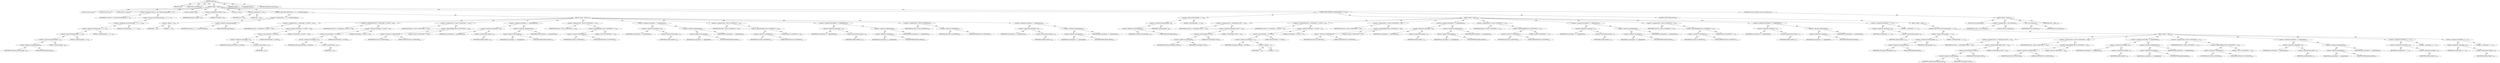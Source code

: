 digraph "encode" {  
"111669149705" [label = <(METHOD,encode)<SUB>383</SUB>> ]
"115964117009" [label = <(PARAM,this)<SUB>383</SUB>> ]
"115964117010" [label = <(PARAM,byte[] octetString)<SUB>383</SUB>> ]
"25769803827" [label = <(BLOCK,&lt;empty&gt;,&lt;empty&gt;)<SUB>383</SUB>> ]
"94489280538" [label = <(LOCAL,int bits24: int)<SUB>384</SUB>> ]
"94489280539" [label = <(LOCAL,int bits6: int)<SUB>385</SUB>> ]
"94489280540" [label = <(LOCAL,char[] out: char[])<SUB>387</SUB>> ]
"30064771292" [label = <(&lt;operator&gt;.assignment,char[] out = new char[((octetString.length - 1)...)<SUB>387</SUB>> ]
"68719476902" [label = <(IDENTIFIER,out,char[] out = new char[((octetString.length - 1)...)<SUB>387</SUB>> ]
"30064771293" [label = <(&lt;operator&gt;.alloc,new char[((octetString.length - 1) / 3 + 1) * 4])> ]
"30064771294" [label = <(&lt;operator&gt;.multiplication,((octetString.length - 1) / 3 + 1) * 4)<SUB>388</SUB>> ]
"30064771295" [label = <(&lt;operator&gt;.addition,(octetString.length - 1) / 3 + 1)<SUB>388</SUB>> ]
"30064771296" [label = <(&lt;operator&gt;.division,(octetString.length - 1) / 3)<SUB>388</SUB>> ]
"30064771297" [label = <(&lt;operator&gt;.subtraction,octetString.length - 1)<SUB>388</SUB>> ]
"30064771298" [label = <(&lt;operator&gt;.fieldAccess,octetString.length)<SUB>388</SUB>> ]
"68719476903" [label = <(IDENTIFIER,octetString,octetString.length - 1)<SUB>388</SUB>> ]
"55834574897" [label = <(FIELD_IDENTIFIER,length,length)<SUB>388</SUB>> ]
"90194313263" [label = <(LITERAL,1,octetString.length - 1)<SUB>388</SUB>> ]
"90194313264" [label = <(LITERAL,3,(octetString.length - 1) / 3)<SUB>388</SUB>> ]
"90194313265" [label = <(LITERAL,1,(octetString.length - 1) / 3 + 1)<SUB>388</SUB>> ]
"90194313266" [label = <(LITERAL,4,((octetString.length - 1) / 3 + 1) * 4)<SUB>388</SUB>> ]
"94489280541" [label = <(LOCAL,int outIndex: int)<SUB>390</SUB>> ]
"30064771299" [label = <(&lt;operator&gt;.assignment,int outIndex = 0)<SUB>390</SUB>> ]
"68719476904" [label = <(IDENTIFIER,outIndex,int outIndex = 0)<SUB>390</SUB>> ]
"90194313267" [label = <(LITERAL,0,int outIndex = 0)<SUB>390</SUB>> ]
"94489280542" [label = <(LOCAL,int i: int)<SUB>391</SUB>> ]
"30064771300" [label = <(&lt;operator&gt;.assignment,int i = 0)<SUB>391</SUB>> ]
"68719476905" [label = <(IDENTIFIER,i,int i = 0)<SUB>391</SUB>> ]
"90194313268" [label = <(LITERAL,0,int i = 0)<SUB>391</SUB>> ]
"47244640292" [label = <(CONTROL_STRUCTURE,WHILE,while ((i + 3) &lt;= octetString.length))<SUB>393</SUB>> ]
"30064771301" [label = <(&lt;operator&gt;.lessEqualsThan,(i + 3) &lt;= octetString.length)<SUB>393</SUB>> ]
"30064771302" [label = <(&lt;operator&gt;.addition,i + 3)<SUB>393</SUB>> ]
"68719476906" [label = <(IDENTIFIER,i,i + 3)<SUB>393</SUB>> ]
"90194313269" [label = <(LITERAL,3,i + 3)<SUB>393</SUB>> ]
"30064771303" [label = <(&lt;operator&gt;.fieldAccess,octetString.length)<SUB>393</SUB>> ]
"68719476907" [label = <(IDENTIFIER,octetString,(i + 3) &lt;= octetString.length)<SUB>393</SUB>> ]
"55834574898" [label = <(FIELD_IDENTIFIER,length,length)<SUB>393</SUB>> ]
"25769803828" [label = <(BLOCK,&lt;empty&gt;,&lt;empty&gt;)<SUB>393</SUB>> ]
"30064771304" [label = <(&lt;operator&gt;.assignment,bits24 = (octetString[i++] &amp; 0xFF) &lt;&lt; 16)<SUB>395</SUB>> ]
"68719476908" [label = <(IDENTIFIER,bits24,bits24 = (octetString[i++] &amp; 0xFF) &lt;&lt; 16)<SUB>395</SUB>> ]
"30064771305" [label = <(&lt;operator&gt;.shiftLeft,(octetString[i++] &amp; 0xFF) &lt;&lt; 16)<SUB>395</SUB>> ]
"30064771306" [label = <(&lt;operator&gt;.and,octetString[i++] &amp; 0xFF)<SUB>395</SUB>> ]
"30064771307" [label = <(&lt;operator&gt;.indexAccess,octetString[i++])<SUB>395</SUB>> ]
"68719476909" [label = <(IDENTIFIER,octetString,octetString[i++] &amp; 0xFF)<SUB>395</SUB>> ]
"30064771308" [label = <(&lt;operator&gt;.postIncrement,i++)<SUB>395</SUB>> ]
"68719476910" [label = <(IDENTIFIER,i,i++)<SUB>395</SUB>> ]
"90194313270" [label = <(LITERAL,0xFF,octetString[i++] &amp; 0xFF)<SUB>395</SUB>> ]
"90194313271" [label = <(LITERAL,16,(octetString[i++] &amp; 0xFF) &lt;&lt; 16)<SUB>395</SUB>> ]
"30064771309" [label = <(&lt;operators&gt;.assignmentOr,bits24 |= (octetString[i++] &amp; 0xFF) &lt;&lt; 8)<SUB>396</SUB>> ]
"68719476911" [label = <(IDENTIFIER,bits24,bits24 |= (octetString[i++] &amp; 0xFF) &lt;&lt; 8)<SUB>396</SUB>> ]
"30064771310" [label = <(&lt;operator&gt;.shiftLeft,(octetString[i++] &amp; 0xFF) &lt;&lt; 8)<SUB>396</SUB>> ]
"30064771311" [label = <(&lt;operator&gt;.and,octetString[i++] &amp; 0xFF)<SUB>396</SUB>> ]
"30064771312" [label = <(&lt;operator&gt;.indexAccess,octetString[i++])<SUB>396</SUB>> ]
"68719476912" [label = <(IDENTIFIER,octetString,octetString[i++] &amp; 0xFF)<SUB>396</SUB>> ]
"30064771313" [label = <(&lt;operator&gt;.postIncrement,i++)<SUB>396</SUB>> ]
"68719476913" [label = <(IDENTIFIER,i,i++)<SUB>396</SUB>> ]
"90194313272" [label = <(LITERAL,0xFF,octetString[i++] &amp; 0xFF)<SUB>396</SUB>> ]
"90194313273" [label = <(LITERAL,8,(octetString[i++] &amp; 0xFF) &lt;&lt; 8)<SUB>396</SUB>> ]
"30064771314" [label = <(&lt;operator&gt;.assignment,bits6 = (bits24 &amp; 0x00FC0000) &gt;&gt; 18)<SUB>398</SUB>> ]
"68719476914" [label = <(IDENTIFIER,bits6,bits6 = (bits24 &amp; 0x00FC0000) &gt;&gt; 18)<SUB>398</SUB>> ]
"30064771315" [label = <(&lt;operator&gt;.logicalShiftRight,(bits24 &amp; 0x00FC0000) &gt;&gt; 18)<SUB>398</SUB>> ]
"30064771316" [label = <(&lt;operator&gt;.and,bits24 &amp; 0x00FC0000)<SUB>398</SUB>> ]
"68719476915" [label = <(IDENTIFIER,bits24,bits24 &amp; 0x00FC0000)<SUB>398</SUB>> ]
"90194313274" [label = <(LITERAL,0x00FC0000,bits24 &amp; 0x00FC0000)<SUB>398</SUB>> ]
"90194313275" [label = <(LITERAL,18,(bits24 &amp; 0x00FC0000) &gt;&gt; 18)<SUB>398</SUB>> ]
"30064771317" [label = <(&lt;operator&gt;.assignment,out[outIndex++] = alphabet[bits6])<SUB>399</SUB>> ]
"30064771318" [label = <(&lt;operator&gt;.indexAccess,out[outIndex++])<SUB>399</SUB>> ]
"68719476916" [label = <(IDENTIFIER,out,out[outIndex++] = alphabet[bits6])<SUB>399</SUB>> ]
"30064771319" [label = <(&lt;operator&gt;.postIncrement,outIndex++)<SUB>399</SUB>> ]
"68719476917" [label = <(IDENTIFIER,outIndex,outIndex++)<SUB>399</SUB>> ]
"30064771320" [label = <(&lt;operator&gt;.indexAccess,alphabet[bits6])<SUB>399</SUB>> ]
"30064771321" [label = <(&lt;operator&gt;.fieldAccess,this.alphabet)<SUB>399</SUB>> ]
"68719476918" [label = <(IDENTIFIER,this,out[outIndex++] = alphabet[bits6])> ]
"55834574899" [label = <(FIELD_IDENTIFIER,alphabet,alphabet)<SUB>399</SUB>> ]
"68719476919" [label = <(IDENTIFIER,bits6,out[outIndex++] = alphabet[bits6])<SUB>399</SUB>> ]
"30064771322" [label = <(&lt;operator&gt;.assignment,bits6 = (bits24 &amp; 0x0003F000) &gt;&gt; 12)<SUB>400</SUB>> ]
"68719476920" [label = <(IDENTIFIER,bits6,bits6 = (bits24 &amp; 0x0003F000) &gt;&gt; 12)<SUB>400</SUB>> ]
"30064771323" [label = <(&lt;operator&gt;.logicalShiftRight,(bits24 &amp; 0x0003F000) &gt;&gt; 12)<SUB>400</SUB>> ]
"30064771324" [label = <(&lt;operator&gt;.and,bits24 &amp; 0x0003F000)<SUB>400</SUB>> ]
"68719476921" [label = <(IDENTIFIER,bits24,bits24 &amp; 0x0003F000)<SUB>400</SUB>> ]
"90194313276" [label = <(LITERAL,0x0003F000,bits24 &amp; 0x0003F000)<SUB>400</SUB>> ]
"90194313277" [label = <(LITERAL,12,(bits24 &amp; 0x0003F000) &gt;&gt; 12)<SUB>400</SUB>> ]
"30064771325" [label = <(&lt;operator&gt;.assignment,out[outIndex++] = alphabet[bits6])<SUB>401</SUB>> ]
"30064771326" [label = <(&lt;operator&gt;.indexAccess,out[outIndex++])<SUB>401</SUB>> ]
"68719476922" [label = <(IDENTIFIER,out,out[outIndex++] = alphabet[bits6])<SUB>401</SUB>> ]
"30064771327" [label = <(&lt;operator&gt;.postIncrement,outIndex++)<SUB>401</SUB>> ]
"68719476923" [label = <(IDENTIFIER,outIndex,outIndex++)<SUB>401</SUB>> ]
"30064771328" [label = <(&lt;operator&gt;.indexAccess,alphabet[bits6])<SUB>401</SUB>> ]
"30064771329" [label = <(&lt;operator&gt;.fieldAccess,this.alphabet)<SUB>401</SUB>> ]
"68719476924" [label = <(IDENTIFIER,this,out[outIndex++] = alphabet[bits6])> ]
"55834574900" [label = <(FIELD_IDENTIFIER,alphabet,alphabet)<SUB>401</SUB>> ]
"68719476925" [label = <(IDENTIFIER,bits6,out[outIndex++] = alphabet[bits6])<SUB>401</SUB>> ]
"30064771330" [label = <(&lt;operator&gt;.assignment,bits6 = (bits24 &amp; 0x00000FC0) &gt;&gt; 6)<SUB>402</SUB>> ]
"68719476926" [label = <(IDENTIFIER,bits6,bits6 = (bits24 &amp; 0x00000FC0) &gt;&gt; 6)<SUB>402</SUB>> ]
"30064771331" [label = <(&lt;operator&gt;.logicalShiftRight,(bits24 &amp; 0x00000FC0) &gt;&gt; 6)<SUB>402</SUB>> ]
"30064771332" [label = <(&lt;operator&gt;.and,bits24 &amp; 0x00000FC0)<SUB>402</SUB>> ]
"68719476927" [label = <(IDENTIFIER,bits24,bits24 &amp; 0x00000FC0)<SUB>402</SUB>> ]
"90194313278" [label = <(LITERAL,0x00000FC0,bits24 &amp; 0x00000FC0)<SUB>402</SUB>> ]
"90194313279" [label = <(LITERAL,6,(bits24 &amp; 0x00000FC0) &gt;&gt; 6)<SUB>402</SUB>> ]
"30064771333" [label = <(&lt;operator&gt;.assignment,out[outIndex++] = alphabet[bits6])<SUB>403</SUB>> ]
"30064771334" [label = <(&lt;operator&gt;.indexAccess,out[outIndex++])<SUB>403</SUB>> ]
"68719476928" [label = <(IDENTIFIER,out,out[outIndex++] = alphabet[bits6])<SUB>403</SUB>> ]
"30064771335" [label = <(&lt;operator&gt;.postIncrement,outIndex++)<SUB>403</SUB>> ]
"68719476929" [label = <(IDENTIFIER,outIndex,outIndex++)<SUB>403</SUB>> ]
"30064771336" [label = <(&lt;operator&gt;.indexAccess,alphabet[bits6])<SUB>403</SUB>> ]
"30064771337" [label = <(&lt;operator&gt;.fieldAccess,this.alphabet)<SUB>403</SUB>> ]
"68719476930" [label = <(IDENTIFIER,this,out[outIndex++] = alphabet[bits6])> ]
"55834574901" [label = <(FIELD_IDENTIFIER,alphabet,alphabet)<SUB>403</SUB>> ]
"68719476931" [label = <(IDENTIFIER,bits6,out[outIndex++] = alphabet[bits6])<SUB>403</SUB>> ]
"30064771338" [label = <(&lt;operator&gt;.assignment,bits6 = (bits24 &amp; 0x0000003F))<SUB>404</SUB>> ]
"68719476932" [label = <(IDENTIFIER,bits6,bits6 = (bits24 &amp; 0x0000003F))<SUB>404</SUB>> ]
"30064771339" [label = <(&lt;operator&gt;.and,bits24 &amp; 0x0000003F)<SUB>404</SUB>> ]
"68719476933" [label = <(IDENTIFIER,bits24,bits24 &amp; 0x0000003F)<SUB>404</SUB>> ]
"90194313280" [label = <(LITERAL,0x0000003F,bits24 &amp; 0x0000003F)<SUB>404</SUB>> ]
"30064771340" [label = <(&lt;operator&gt;.assignment,out[outIndex++] = alphabet[bits6])<SUB>405</SUB>> ]
"30064771341" [label = <(&lt;operator&gt;.indexAccess,out[outIndex++])<SUB>405</SUB>> ]
"68719476934" [label = <(IDENTIFIER,out,out[outIndex++] = alphabet[bits6])<SUB>405</SUB>> ]
"30064771342" [label = <(&lt;operator&gt;.postIncrement,outIndex++)<SUB>405</SUB>> ]
"68719476935" [label = <(IDENTIFIER,outIndex,outIndex++)<SUB>405</SUB>> ]
"30064771343" [label = <(&lt;operator&gt;.indexAccess,alphabet[bits6])<SUB>405</SUB>> ]
"30064771344" [label = <(&lt;operator&gt;.fieldAccess,this.alphabet)<SUB>405</SUB>> ]
"68719476936" [label = <(IDENTIFIER,this,out[outIndex++] = alphabet[bits6])> ]
"55834574902" [label = <(FIELD_IDENTIFIER,alphabet,alphabet)<SUB>405</SUB>> ]
"68719476937" [label = <(IDENTIFIER,bits6,out[outIndex++] = alphabet[bits6])<SUB>405</SUB>> ]
"47244640293" [label = <(CONTROL_STRUCTURE,IF,if (octetString.length - i == 2))<SUB>408</SUB>> ]
"30064771345" [label = <(&lt;operator&gt;.equals,octetString.length - i == 2)<SUB>408</SUB>> ]
"30064771346" [label = <(&lt;operator&gt;.subtraction,octetString.length - i)<SUB>408</SUB>> ]
"30064771347" [label = <(&lt;operator&gt;.fieldAccess,octetString.length)<SUB>408</SUB>> ]
"68719476938" [label = <(IDENTIFIER,octetString,octetString.length - i)<SUB>408</SUB>> ]
"55834574903" [label = <(FIELD_IDENTIFIER,length,length)<SUB>408</SUB>> ]
"68719476939" [label = <(IDENTIFIER,i,octetString.length - i)<SUB>408</SUB>> ]
"90194313281" [label = <(LITERAL,2,octetString.length - i == 2)<SUB>408</SUB>> ]
"25769803829" [label = <(BLOCK,&lt;empty&gt;,&lt;empty&gt;)<SUB>408</SUB>> ]
"30064771348" [label = <(&lt;operator&gt;.assignment,bits24 = (octetString[i] &amp; 0xFF) &lt;&lt; 16)<SUB>410</SUB>> ]
"68719476940" [label = <(IDENTIFIER,bits24,bits24 = (octetString[i] &amp; 0xFF) &lt;&lt; 16)<SUB>410</SUB>> ]
"30064771349" [label = <(&lt;operator&gt;.shiftLeft,(octetString[i] &amp; 0xFF) &lt;&lt; 16)<SUB>410</SUB>> ]
"30064771350" [label = <(&lt;operator&gt;.and,octetString[i] &amp; 0xFF)<SUB>410</SUB>> ]
"30064771351" [label = <(&lt;operator&gt;.indexAccess,octetString[i])<SUB>410</SUB>> ]
"68719476941" [label = <(IDENTIFIER,octetString,octetString[i] &amp; 0xFF)<SUB>410</SUB>> ]
"68719476942" [label = <(IDENTIFIER,i,octetString[i] &amp; 0xFF)<SUB>410</SUB>> ]
"90194313282" [label = <(LITERAL,0xFF,octetString[i] &amp; 0xFF)<SUB>410</SUB>> ]
"90194313283" [label = <(LITERAL,16,(octetString[i] &amp; 0xFF) &lt;&lt; 16)<SUB>410</SUB>> ]
"30064771352" [label = <(&lt;operators&gt;.assignmentOr,bits24 |= (octetString[i + 1] &amp; 0xFF) &lt;&lt; 8)<SUB>411</SUB>> ]
"68719476943" [label = <(IDENTIFIER,bits24,bits24 |= (octetString[i + 1] &amp; 0xFF) &lt;&lt; 8)<SUB>411</SUB>> ]
"30064771353" [label = <(&lt;operator&gt;.shiftLeft,(octetString[i + 1] &amp; 0xFF) &lt;&lt; 8)<SUB>411</SUB>> ]
"30064771354" [label = <(&lt;operator&gt;.and,octetString[i + 1] &amp; 0xFF)<SUB>411</SUB>> ]
"30064771355" [label = <(&lt;operator&gt;.indexAccess,octetString[i + 1])<SUB>411</SUB>> ]
"68719476944" [label = <(IDENTIFIER,octetString,octetString[i + 1] &amp; 0xFF)<SUB>411</SUB>> ]
"30064771356" [label = <(&lt;operator&gt;.addition,i + 1)<SUB>411</SUB>> ]
"68719476945" [label = <(IDENTIFIER,i,i + 1)<SUB>411</SUB>> ]
"90194313284" [label = <(LITERAL,1,i + 1)<SUB>411</SUB>> ]
"90194313285" [label = <(LITERAL,0xFF,octetString[i + 1] &amp; 0xFF)<SUB>411</SUB>> ]
"90194313286" [label = <(LITERAL,8,(octetString[i + 1] &amp; 0xFF) &lt;&lt; 8)<SUB>411</SUB>> ]
"30064771357" [label = <(&lt;operator&gt;.assignment,bits6 = (bits24 &amp; 0x00FC0000) &gt;&gt; 18)<SUB>412</SUB>> ]
"68719476946" [label = <(IDENTIFIER,bits6,bits6 = (bits24 &amp; 0x00FC0000) &gt;&gt; 18)<SUB>412</SUB>> ]
"30064771358" [label = <(&lt;operator&gt;.logicalShiftRight,(bits24 &amp; 0x00FC0000) &gt;&gt; 18)<SUB>412</SUB>> ]
"30064771359" [label = <(&lt;operator&gt;.and,bits24 &amp; 0x00FC0000)<SUB>412</SUB>> ]
"68719476947" [label = <(IDENTIFIER,bits24,bits24 &amp; 0x00FC0000)<SUB>412</SUB>> ]
"90194313287" [label = <(LITERAL,0x00FC0000,bits24 &amp; 0x00FC0000)<SUB>412</SUB>> ]
"90194313288" [label = <(LITERAL,18,(bits24 &amp; 0x00FC0000) &gt;&gt; 18)<SUB>412</SUB>> ]
"30064771360" [label = <(&lt;operator&gt;.assignment,out[outIndex++] = alphabet[bits6])<SUB>413</SUB>> ]
"30064771361" [label = <(&lt;operator&gt;.indexAccess,out[outIndex++])<SUB>413</SUB>> ]
"68719476948" [label = <(IDENTIFIER,out,out[outIndex++] = alphabet[bits6])<SUB>413</SUB>> ]
"30064771362" [label = <(&lt;operator&gt;.postIncrement,outIndex++)<SUB>413</SUB>> ]
"68719476949" [label = <(IDENTIFIER,outIndex,outIndex++)<SUB>413</SUB>> ]
"30064771363" [label = <(&lt;operator&gt;.indexAccess,alphabet[bits6])<SUB>413</SUB>> ]
"30064771364" [label = <(&lt;operator&gt;.fieldAccess,this.alphabet)<SUB>413</SUB>> ]
"68719476950" [label = <(IDENTIFIER,this,out[outIndex++] = alphabet[bits6])> ]
"55834574904" [label = <(FIELD_IDENTIFIER,alphabet,alphabet)<SUB>413</SUB>> ]
"68719476951" [label = <(IDENTIFIER,bits6,out[outIndex++] = alphabet[bits6])<SUB>413</SUB>> ]
"30064771365" [label = <(&lt;operator&gt;.assignment,bits6 = (bits24 &amp; 0x0003F000) &gt;&gt; 12)<SUB>414</SUB>> ]
"68719476952" [label = <(IDENTIFIER,bits6,bits6 = (bits24 &amp; 0x0003F000) &gt;&gt; 12)<SUB>414</SUB>> ]
"30064771366" [label = <(&lt;operator&gt;.logicalShiftRight,(bits24 &amp; 0x0003F000) &gt;&gt; 12)<SUB>414</SUB>> ]
"30064771367" [label = <(&lt;operator&gt;.and,bits24 &amp; 0x0003F000)<SUB>414</SUB>> ]
"68719476953" [label = <(IDENTIFIER,bits24,bits24 &amp; 0x0003F000)<SUB>414</SUB>> ]
"90194313289" [label = <(LITERAL,0x0003F000,bits24 &amp; 0x0003F000)<SUB>414</SUB>> ]
"90194313290" [label = <(LITERAL,12,(bits24 &amp; 0x0003F000) &gt;&gt; 12)<SUB>414</SUB>> ]
"30064771368" [label = <(&lt;operator&gt;.assignment,out[outIndex++] = alphabet[bits6])<SUB>415</SUB>> ]
"30064771369" [label = <(&lt;operator&gt;.indexAccess,out[outIndex++])<SUB>415</SUB>> ]
"68719476954" [label = <(IDENTIFIER,out,out[outIndex++] = alphabet[bits6])<SUB>415</SUB>> ]
"30064771370" [label = <(&lt;operator&gt;.postIncrement,outIndex++)<SUB>415</SUB>> ]
"68719476955" [label = <(IDENTIFIER,outIndex,outIndex++)<SUB>415</SUB>> ]
"30064771371" [label = <(&lt;operator&gt;.indexAccess,alphabet[bits6])<SUB>415</SUB>> ]
"30064771372" [label = <(&lt;operator&gt;.fieldAccess,this.alphabet)<SUB>415</SUB>> ]
"68719476956" [label = <(IDENTIFIER,this,out[outIndex++] = alphabet[bits6])> ]
"55834574905" [label = <(FIELD_IDENTIFIER,alphabet,alphabet)<SUB>415</SUB>> ]
"68719476957" [label = <(IDENTIFIER,bits6,out[outIndex++] = alphabet[bits6])<SUB>415</SUB>> ]
"30064771373" [label = <(&lt;operator&gt;.assignment,bits6 = (bits24 &amp; 0x00000FC0) &gt;&gt; 6)<SUB>416</SUB>> ]
"68719476958" [label = <(IDENTIFIER,bits6,bits6 = (bits24 &amp; 0x00000FC0) &gt;&gt; 6)<SUB>416</SUB>> ]
"30064771374" [label = <(&lt;operator&gt;.logicalShiftRight,(bits24 &amp; 0x00000FC0) &gt;&gt; 6)<SUB>416</SUB>> ]
"30064771375" [label = <(&lt;operator&gt;.and,bits24 &amp; 0x00000FC0)<SUB>416</SUB>> ]
"68719476959" [label = <(IDENTIFIER,bits24,bits24 &amp; 0x00000FC0)<SUB>416</SUB>> ]
"90194313291" [label = <(LITERAL,0x00000FC0,bits24 &amp; 0x00000FC0)<SUB>416</SUB>> ]
"90194313292" [label = <(LITERAL,6,(bits24 &amp; 0x00000FC0) &gt;&gt; 6)<SUB>416</SUB>> ]
"30064771376" [label = <(&lt;operator&gt;.assignment,out[outIndex++] = alphabet[bits6])<SUB>417</SUB>> ]
"30064771377" [label = <(&lt;operator&gt;.indexAccess,out[outIndex++])<SUB>417</SUB>> ]
"68719476960" [label = <(IDENTIFIER,out,out[outIndex++] = alphabet[bits6])<SUB>417</SUB>> ]
"30064771378" [label = <(&lt;operator&gt;.postIncrement,outIndex++)<SUB>417</SUB>> ]
"68719476961" [label = <(IDENTIFIER,outIndex,outIndex++)<SUB>417</SUB>> ]
"30064771379" [label = <(&lt;operator&gt;.indexAccess,alphabet[bits6])<SUB>417</SUB>> ]
"30064771380" [label = <(&lt;operator&gt;.fieldAccess,this.alphabet)<SUB>417</SUB>> ]
"68719476962" [label = <(IDENTIFIER,this,out[outIndex++] = alphabet[bits6])> ]
"55834574906" [label = <(FIELD_IDENTIFIER,alphabet,alphabet)<SUB>417</SUB>> ]
"68719476963" [label = <(IDENTIFIER,bits6,out[outIndex++] = alphabet[bits6])<SUB>417</SUB>> ]
"30064771381" [label = <(&lt;operator&gt;.assignment,out[outIndex++] = '=')<SUB>420</SUB>> ]
"30064771382" [label = <(&lt;operator&gt;.indexAccess,out[outIndex++])<SUB>420</SUB>> ]
"68719476964" [label = <(IDENTIFIER,out,out[outIndex++] = '=')<SUB>420</SUB>> ]
"30064771383" [label = <(&lt;operator&gt;.postIncrement,outIndex++)<SUB>420</SUB>> ]
"68719476965" [label = <(IDENTIFIER,outIndex,outIndex++)<SUB>420</SUB>> ]
"90194313293" [label = <(LITERAL,'=',out[outIndex++] = '=')<SUB>420</SUB>> ]
"47244640294" [label = <(CONTROL_STRUCTURE,ELSE,else)<SUB>421</SUB>> ]
"25769803830" [label = <(BLOCK,&lt;empty&gt;,&lt;empty&gt;)<SUB>421</SUB>> ]
"47244640295" [label = <(CONTROL_STRUCTURE,IF,if (octetString.length - i == 1))<SUB>421</SUB>> ]
"30064771384" [label = <(&lt;operator&gt;.equals,octetString.length - i == 1)<SUB>421</SUB>> ]
"30064771385" [label = <(&lt;operator&gt;.subtraction,octetString.length - i)<SUB>421</SUB>> ]
"30064771386" [label = <(&lt;operator&gt;.fieldAccess,octetString.length)<SUB>421</SUB>> ]
"68719476966" [label = <(IDENTIFIER,octetString,octetString.length - i)<SUB>421</SUB>> ]
"55834574907" [label = <(FIELD_IDENTIFIER,length,length)<SUB>421</SUB>> ]
"68719476967" [label = <(IDENTIFIER,i,octetString.length - i)<SUB>421</SUB>> ]
"90194313294" [label = <(LITERAL,1,octetString.length - i == 1)<SUB>421</SUB>> ]
"25769803831" [label = <(BLOCK,&lt;empty&gt;,&lt;empty&gt;)<SUB>421</SUB>> ]
"30064771387" [label = <(&lt;operator&gt;.assignment,bits24 = (octetString[i] &amp; 0xFF) &lt;&lt; 16)<SUB>423</SUB>> ]
"68719476968" [label = <(IDENTIFIER,bits24,bits24 = (octetString[i] &amp; 0xFF) &lt;&lt; 16)<SUB>423</SUB>> ]
"30064771388" [label = <(&lt;operator&gt;.shiftLeft,(octetString[i] &amp; 0xFF) &lt;&lt; 16)<SUB>423</SUB>> ]
"30064771389" [label = <(&lt;operator&gt;.and,octetString[i] &amp; 0xFF)<SUB>423</SUB>> ]
"30064771390" [label = <(&lt;operator&gt;.indexAccess,octetString[i])<SUB>423</SUB>> ]
"68719476969" [label = <(IDENTIFIER,octetString,octetString[i] &amp; 0xFF)<SUB>423</SUB>> ]
"68719476970" [label = <(IDENTIFIER,i,octetString[i] &amp; 0xFF)<SUB>423</SUB>> ]
"90194313295" [label = <(LITERAL,0xFF,octetString[i] &amp; 0xFF)<SUB>423</SUB>> ]
"90194313296" [label = <(LITERAL,16,(octetString[i] &amp; 0xFF) &lt;&lt; 16)<SUB>423</SUB>> ]
"30064771391" [label = <(&lt;operator&gt;.assignment,bits6 = (bits24 &amp; 0x00FC0000) &gt;&gt; 18)<SUB>424</SUB>> ]
"68719476971" [label = <(IDENTIFIER,bits6,bits6 = (bits24 &amp; 0x00FC0000) &gt;&gt; 18)<SUB>424</SUB>> ]
"30064771392" [label = <(&lt;operator&gt;.logicalShiftRight,(bits24 &amp; 0x00FC0000) &gt;&gt; 18)<SUB>424</SUB>> ]
"30064771393" [label = <(&lt;operator&gt;.and,bits24 &amp; 0x00FC0000)<SUB>424</SUB>> ]
"68719476972" [label = <(IDENTIFIER,bits24,bits24 &amp; 0x00FC0000)<SUB>424</SUB>> ]
"90194313297" [label = <(LITERAL,0x00FC0000,bits24 &amp; 0x00FC0000)<SUB>424</SUB>> ]
"90194313298" [label = <(LITERAL,18,(bits24 &amp; 0x00FC0000) &gt;&gt; 18)<SUB>424</SUB>> ]
"30064771394" [label = <(&lt;operator&gt;.assignment,out[outIndex++] = alphabet[bits6])<SUB>425</SUB>> ]
"30064771395" [label = <(&lt;operator&gt;.indexAccess,out[outIndex++])<SUB>425</SUB>> ]
"68719476973" [label = <(IDENTIFIER,out,out[outIndex++] = alphabet[bits6])<SUB>425</SUB>> ]
"30064771396" [label = <(&lt;operator&gt;.postIncrement,outIndex++)<SUB>425</SUB>> ]
"68719476974" [label = <(IDENTIFIER,outIndex,outIndex++)<SUB>425</SUB>> ]
"30064771397" [label = <(&lt;operator&gt;.indexAccess,alphabet[bits6])<SUB>425</SUB>> ]
"30064771398" [label = <(&lt;operator&gt;.fieldAccess,this.alphabet)<SUB>425</SUB>> ]
"68719476975" [label = <(IDENTIFIER,this,out[outIndex++] = alphabet[bits6])> ]
"55834574908" [label = <(FIELD_IDENTIFIER,alphabet,alphabet)<SUB>425</SUB>> ]
"68719476976" [label = <(IDENTIFIER,bits6,out[outIndex++] = alphabet[bits6])<SUB>425</SUB>> ]
"30064771399" [label = <(&lt;operator&gt;.assignment,bits6 = (bits24 &amp; 0x0003F000) &gt;&gt; 12)<SUB>426</SUB>> ]
"68719476977" [label = <(IDENTIFIER,bits6,bits6 = (bits24 &amp; 0x0003F000) &gt;&gt; 12)<SUB>426</SUB>> ]
"30064771400" [label = <(&lt;operator&gt;.logicalShiftRight,(bits24 &amp; 0x0003F000) &gt;&gt; 12)<SUB>426</SUB>> ]
"30064771401" [label = <(&lt;operator&gt;.and,bits24 &amp; 0x0003F000)<SUB>426</SUB>> ]
"68719476978" [label = <(IDENTIFIER,bits24,bits24 &amp; 0x0003F000)<SUB>426</SUB>> ]
"90194313299" [label = <(LITERAL,0x0003F000,bits24 &amp; 0x0003F000)<SUB>426</SUB>> ]
"90194313300" [label = <(LITERAL,12,(bits24 &amp; 0x0003F000) &gt;&gt; 12)<SUB>426</SUB>> ]
"30064771402" [label = <(&lt;operator&gt;.assignment,out[outIndex++] = alphabet[bits6])<SUB>427</SUB>> ]
"30064771403" [label = <(&lt;operator&gt;.indexAccess,out[outIndex++])<SUB>427</SUB>> ]
"68719476979" [label = <(IDENTIFIER,out,out[outIndex++] = alphabet[bits6])<SUB>427</SUB>> ]
"30064771404" [label = <(&lt;operator&gt;.postIncrement,outIndex++)<SUB>427</SUB>> ]
"68719476980" [label = <(IDENTIFIER,outIndex,outIndex++)<SUB>427</SUB>> ]
"30064771405" [label = <(&lt;operator&gt;.indexAccess,alphabet[bits6])<SUB>427</SUB>> ]
"30064771406" [label = <(&lt;operator&gt;.fieldAccess,this.alphabet)<SUB>427</SUB>> ]
"68719476981" [label = <(IDENTIFIER,this,out[outIndex++] = alphabet[bits6])> ]
"55834574909" [label = <(FIELD_IDENTIFIER,alphabet,alphabet)<SUB>427</SUB>> ]
"68719476982" [label = <(IDENTIFIER,bits6,out[outIndex++] = alphabet[bits6])<SUB>427</SUB>> ]
"30064771407" [label = <(&lt;operator&gt;.assignment,out[outIndex++] = '=')<SUB>430</SUB>> ]
"30064771408" [label = <(&lt;operator&gt;.indexAccess,out[outIndex++])<SUB>430</SUB>> ]
"68719476983" [label = <(IDENTIFIER,out,out[outIndex++] = '=')<SUB>430</SUB>> ]
"30064771409" [label = <(&lt;operator&gt;.postIncrement,outIndex++)<SUB>430</SUB>> ]
"68719476984" [label = <(IDENTIFIER,outIndex,outIndex++)<SUB>430</SUB>> ]
"90194313301" [label = <(LITERAL,'=',out[outIndex++] = '=')<SUB>430</SUB>> ]
"30064771410" [label = <(&lt;operator&gt;.assignment,out[outIndex++] = '=')<SUB>431</SUB>> ]
"30064771411" [label = <(&lt;operator&gt;.indexAccess,out[outIndex++])<SUB>431</SUB>> ]
"68719476985" [label = <(IDENTIFIER,out,out[outIndex++] = '=')<SUB>431</SUB>> ]
"30064771412" [label = <(&lt;operator&gt;.postIncrement,outIndex++)<SUB>431</SUB>> ]
"68719476986" [label = <(IDENTIFIER,outIndex,outIndex++)<SUB>431</SUB>> ]
"90194313302" [label = <(LITERAL,'=',out[outIndex++] = '=')<SUB>431</SUB>> ]
"146028888069" [label = <(RETURN,return new String(out);,return new String(out);)<SUB>434</SUB>> ]
"25769803832" [label = <(BLOCK,&lt;empty&gt;,&lt;empty&gt;)<SUB>434</SUB>> ]
"94489280543" [label = <(LOCAL,$obj7: java.lang.String)<SUB>434</SUB>> ]
"30064771413" [label = <(&lt;operator&gt;.assignment,$obj7 = new String(out))<SUB>434</SUB>> ]
"68719476987" [label = <(IDENTIFIER,$obj7,$obj7 = new String(out))<SUB>434</SUB>> ]
"30064771414" [label = <(&lt;operator&gt;.alloc,new String(out))<SUB>434</SUB>> ]
"30064771415" [label = <(&lt;init&gt;,new String(out))<SUB>434</SUB>> ]
"68719476988" [label = <(IDENTIFIER,$obj7,new String(out))<SUB>434</SUB>> ]
"68719476989" [label = <(IDENTIFIER,out,new String(out))<SUB>434</SUB>> ]
"68719476990" [label = <(IDENTIFIER,$obj7,&lt;empty&gt;)<SUB>434</SUB>> ]
"133143986202" [label = <(MODIFIER,PUBLIC)> ]
"133143986203" [label = <(MODIFIER,VIRTUAL)> ]
"128849018889" [label = <(METHOD_RETURN,java.lang.String)<SUB>383</SUB>> ]
  "111669149705" -> "115964117009"  [ label = "AST: "] 
  "111669149705" -> "115964117010"  [ label = "AST: "] 
  "111669149705" -> "25769803827"  [ label = "AST: "] 
  "111669149705" -> "133143986202"  [ label = "AST: "] 
  "111669149705" -> "133143986203"  [ label = "AST: "] 
  "111669149705" -> "128849018889"  [ label = "AST: "] 
  "25769803827" -> "94489280538"  [ label = "AST: "] 
  "25769803827" -> "94489280539"  [ label = "AST: "] 
  "25769803827" -> "94489280540"  [ label = "AST: "] 
  "25769803827" -> "30064771292"  [ label = "AST: "] 
  "25769803827" -> "94489280541"  [ label = "AST: "] 
  "25769803827" -> "30064771299"  [ label = "AST: "] 
  "25769803827" -> "94489280542"  [ label = "AST: "] 
  "25769803827" -> "30064771300"  [ label = "AST: "] 
  "25769803827" -> "47244640292"  [ label = "AST: "] 
  "25769803827" -> "47244640293"  [ label = "AST: "] 
  "25769803827" -> "146028888069"  [ label = "AST: "] 
  "30064771292" -> "68719476902"  [ label = "AST: "] 
  "30064771292" -> "30064771293"  [ label = "AST: "] 
  "30064771293" -> "30064771294"  [ label = "AST: "] 
  "30064771294" -> "30064771295"  [ label = "AST: "] 
  "30064771294" -> "90194313266"  [ label = "AST: "] 
  "30064771295" -> "30064771296"  [ label = "AST: "] 
  "30064771295" -> "90194313265"  [ label = "AST: "] 
  "30064771296" -> "30064771297"  [ label = "AST: "] 
  "30064771296" -> "90194313264"  [ label = "AST: "] 
  "30064771297" -> "30064771298"  [ label = "AST: "] 
  "30064771297" -> "90194313263"  [ label = "AST: "] 
  "30064771298" -> "68719476903"  [ label = "AST: "] 
  "30064771298" -> "55834574897"  [ label = "AST: "] 
  "30064771299" -> "68719476904"  [ label = "AST: "] 
  "30064771299" -> "90194313267"  [ label = "AST: "] 
  "30064771300" -> "68719476905"  [ label = "AST: "] 
  "30064771300" -> "90194313268"  [ label = "AST: "] 
  "47244640292" -> "30064771301"  [ label = "AST: "] 
  "47244640292" -> "25769803828"  [ label = "AST: "] 
  "30064771301" -> "30064771302"  [ label = "AST: "] 
  "30064771301" -> "30064771303"  [ label = "AST: "] 
  "30064771302" -> "68719476906"  [ label = "AST: "] 
  "30064771302" -> "90194313269"  [ label = "AST: "] 
  "30064771303" -> "68719476907"  [ label = "AST: "] 
  "30064771303" -> "55834574898"  [ label = "AST: "] 
  "25769803828" -> "30064771304"  [ label = "AST: "] 
  "25769803828" -> "30064771309"  [ label = "AST: "] 
  "25769803828" -> "30064771314"  [ label = "AST: "] 
  "25769803828" -> "30064771317"  [ label = "AST: "] 
  "25769803828" -> "30064771322"  [ label = "AST: "] 
  "25769803828" -> "30064771325"  [ label = "AST: "] 
  "25769803828" -> "30064771330"  [ label = "AST: "] 
  "25769803828" -> "30064771333"  [ label = "AST: "] 
  "25769803828" -> "30064771338"  [ label = "AST: "] 
  "25769803828" -> "30064771340"  [ label = "AST: "] 
  "30064771304" -> "68719476908"  [ label = "AST: "] 
  "30064771304" -> "30064771305"  [ label = "AST: "] 
  "30064771305" -> "30064771306"  [ label = "AST: "] 
  "30064771305" -> "90194313271"  [ label = "AST: "] 
  "30064771306" -> "30064771307"  [ label = "AST: "] 
  "30064771306" -> "90194313270"  [ label = "AST: "] 
  "30064771307" -> "68719476909"  [ label = "AST: "] 
  "30064771307" -> "30064771308"  [ label = "AST: "] 
  "30064771308" -> "68719476910"  [ label = "AST: "] 
  "30064771309" -> "68719476911"  [ label = "AST: "] 
  "30064771309" -> "30064771310"  [ label = "AST: "] 
  "30064771310" -> "30064771311"  [ label = "AST: "] 
  "30064771310" -> "90194313273"  [ label = "AST: "] 
  "30064771311" -> "30064771312"  [ label = "AST: "] 
  "30064771311" -> "90194313272"  [ label = "AST: "] 
  "30064771312" -> "68719476912"  [ label = "AST: "] 
  "30064771312" -> "30064771313"  [ label = "AST: "] 
  "30064771313" -> "68719476913"  [ label = "AST: "] 
  "30064771314" -> "68719476914"  [ label = "AST: "] 
  "30064771314" -> "30064771315"  [ label = "AST: "] 
  "30064771315" -> "30064771316"  [ label = "AST: "] 
  "30064771315" -> "90194313275"  [ label = "AST: "] 
  "30064771316" -> "68719476915"  [ label = "AST: "] 
  "30064771316" -> "90194313274"  [ label = "AST: "] 
  "30064771317" -> "30064771318"  [ label = "AST: "] 
  "30064771317" -> "30064771320"  [ label = "AST: "] 
  "30064771318" -> "68719476916"  [ label = "AST: "] 
  "30064771318" -> "30064771319"  [ label = "AST: "] 
  "30064771319" -> "68719476917"  [ label = "AST: "] 
  "30064771320" -> "30064771321"  [ label = "AST: "] 
  "30064771320" -> "68719476919"  [ label = "AST: "] 
  "30064771321" -> "68719476918"  [ label = "AST: "] 
  "30064771321" -> "55834574899"  [ label = "AST: "] 
  "30064771322" -> "68719476920"  [ label = "AST: "] 
  "30064771322" -> "30064771323"  [ label = "AST: "] 
  "30064771323" -> "30064771324"  [ label = "AST: "] 
  "30064771323" -> "90194313277"  [ label = "AST: "] 
  "30064771324" -> "68719476921"  [ label = "AST: "] 
  "30064771324" -> "90194313276"  [ label = "AST: "] 
  "30064771325" -> "30064771326"  [ label = "AST: "] 
  "30064771325" -> "30064771328"  [ label = "AST: "] 
  "30064771326" -> "68719476922"  [ label = "AST: "] 
  "30064771326" -> "30064771327"  [ label = "AST: "] 
  "30064771327" -> "68719476923"  [ label = "AST: "] 
  "30064771328" -> "30064771329"  [ label = "AST: "] 
  "30064771328" -> "68719476925"  [ label = "AST: "] 
  "30064771329" -> "68719476924"  [ label = "AST: "] 
  "30064771329" -> "55834574900"  [ label = "AST: "] 
  "30064771330" -> "68719476926"  [ label = "AST: "] 
  "30064771330" -> "30064771331"  [ label = "AST: "] 
  "30064771331" -> "30064771332"  [ label = "AST: "] 
  "30064771331" -> "90194313279"  [ label = "AST: "] 
  "30064771332" -> "68719476927"  [ label = "AST: "] 
  "30064771332" -> "90194313278"  [ label = "AST: "] 
  "30064771333" -> "30064771334"  [ label = "AST: "] 
  "30064771333" -> "30064771336"  [ label = "AST: "] 
  "30064771334" -> "68719476928"  [ label = "AST: "] 
  "30064771334" -> "30064771335"  [ label = "AST: "] 
  "30064771335" -> "68719476929"  [ label = "AST: "] 
  "30064771336" -> "30064771337"  [ label = "AST: "] 
  "30064771336" -> "68719476931"  [ label = "AST: "] 
  "30064771337" -> "68719476930"  [ label = "AST: "] 
  "30064771337" -> "55834574901"  [ label = "AST: "] 
  "30064771338" -> "68719476932"  [ label = "AST: "] 
  "30064771338" -> "30064771339"  [ label = "AST: "] 
  "30064771339" -> "68719476933"  [ label = "AST: "] 
  "30064771339" -> "90194313280"  [ label = "AST: "] 
  "30064771340" -> "30064771341"  [ label = "AST: "] 
  "30064771340" -> "30064771343"  [ label = "AST: "] 
  "30064771341" -> "68719476934"  [ label = "AST: "] 
  "30064771341" -> "30064771342"  [ label = "AST: "] 
  "30064771342" -> "68719476935"  [ label = "AST: "] 
  "30064771343" -> "30064771344"  [ label = "AST: "] 
  "30064771343" -> "68719476937"  [ label = "AST: "] 
  "30064771344" -> "68719476936"  [ label = "AST: "] 
  "30064771344" -> "55834574902"  [ label = "AST: "] 
  "47244640293" -> "30064771345"  [ label = "AST: "] 
  "47244640293" -> "25769803829"  [ label = "AST: "] 
  "47244640293" -> "47244640294"  [ label = "AST: "] 
  "30064771345" -> "30064771346"  [ label = "AST: "] 
  "30064771345" -> "90194313281"  [ label = "AST: "] 
  "30064771346" -> "30064771347"  [ label = "AST: "] 
  "30064771346" -> "68719476939"  [ label = "AST: "] 
  "30064771347" -> "68719476938"  [ label = "AST: "] 
  "30064771347" -> "55834574903"  [ label = "AST: "] 
  "25769803829" -> "30064771348"  [ label = "AST: "] 
  "25769803829" -> "30064771352"  [ label = "AST: "] 
  "25769803829" -> "30064771357"  [ label = "AST: "] 
  "25769803829" -> "30064771360"  [ label = "AST: "] 
  "25769803829" -> "30064771365"  [ label = "AST: "] 
  "25769803829" -> "30064771368"  [ label = "AST: "] 
  "25769803829" -> "30064771373"  [ label = "AST: "] 
  "25769803829" -> "30064771376"  [ label = "AST: "] 
  "25769803829" -> "30064771381"  [ label = "AST: "] 
  "30064771348" -> "68719476940"  [ label = "AST: "] 
  "30064771348" -> "30064771349"  [ label = "AST: "] 
  "30064771349" -> "30064771350"  [ label = "AST: "] 
  "30064771349" -> "90194313283"  [ label = "AST: "] 
  "30064771350" -> "30064771351"  [ label = "AST: "] 
  "30064771350" -> "90194313282"  [ label = "AST: "] 
  "30064771351" -> "68719476941"  [ label = "AST: "] 
  "30064771351" -> "68719476942"  [ label = "AST: "] 
  "30064771352" -> "68719476943"  [ label = "AST: "] 
  "30064771352" -> "30064771353"  [ label = "AST: "] 
  "30064771353" -> "30064771354"  [ label = "AST: "] 
  "30064771353" -> "90194313286"  [ label = "AST: "] 
  "30064771354" -> "30064771355"  [ label = "AST: "] 
  "30064771354" -> "90194313285"  [ label = "AST: "] 
  "30064771355" -> "68719476944"  [ label = "AST: "] 
  "30064771355" -> "30064771356"  [ label = "AST: "] 
  "30064771356" -> "68719476945"  [ label = "AST: "] 
  "30064771356" -> "90194313284"  [ label = "AST: "] 
  "30064771357" -> "68719476946"  [ label = "AST: "] 
  "30064771357" -> "30064771358"  [ label = "AST: "] 
  "30064771358" -> "30064771359"  [ label = "AST: "] 
  "30064771358" -> "90194313288"  [ label = "AST: "] 
  "30064771359" -> "68719476947"  [ label = "AST: "] 
  "30064771359" -> "90194313287"  [ label = "AST: "] 
  "30064771360" -> "30064771361"  [ label = "AST: "] 
  "30064771360" -> "30064771363"  [ label = "AST: "] 
  "30064771361" -> "68719476948"  [ label = "AST: "] 
  "30064771361" -> "30064771362"  [ label = "AST: "] 
  "30064771362" -> "68719476949"  [ label = "AST: "] 
  "30064771363" -> "30064771364"  [ label = "AST: "] 
  "30064771363" -> "68719476951"  [ label = "AST: "] 
  "30064771364" -> "68719476950"  [ label = "AST: "] 
  "30064771364" -> "55834574904"  [ label = "AST: "] 
  "30064771365" -> "68719476952"  [ label = "AST: "] 
  "30064771365" -> "30064771366"  [ label = "AST: "] 
  "30064771366" -> "30064771367"  [ label = "AST: "] 
  "30064771366" -> "90194313290"  [ label = "AST: "] 
  "30064771367" -> "68719476953"  [ label = "AST: "] 
  "30064771367" -> "90194313289"  [ label = "AST: "] 
  "30064771368" -> "30064771369"  [ label = "AST: "] 
  "30064771368" -> "30064771371"  [ label = "AST: "] 
  "30064771369" -> "68719476954"  [ label = "AST: "] 
  "30064771369" -> "30064771370"  [ label = "AST: "] 
  "30064771370" -> "68719476955"  [ label = "AST: "] 
  "30064771371" -> "30064771372"  [ label = "AST: "] 
  "30064771371" -> "68719476957"  [ label = "AST: "] 
  "30064771372" -> "68719476956"  [ label = "AST: "] 
  "30064771372" -> "55834574905"  [ label = "AST: "] 
  "30064771373" -> "68719476958"  [ label = "AST: "] 
  "30064771373" -> "30064771374"  [ label = "AST: "] 
  "30064771374" -> "30064771375"  [ label = "AST: "] 
  "30064771374" -> "90194313292"  [ label = "AST: "] 
  "30064771375" -> "68719476959"  [ label = "AST: "] 
  "30064771375" -> "90194313291"  [ label = "AST: "] 
  "30064771376" -> "30064771377"  [ label = "AST: "] 
  "30064771376" -> "30064771379"  [ label = "AST: "] 
  "30064771377" -> "68719476960"  [ label = "AST: "] 
  "30064771377" -> "30064771378"  [ label = "AST: "] 
  "30064771378" -> "68719476961"  [ label = "AST: "] 
  "30064771379" -> "30064771380"  [ label = "AST: "] 
  "30064771379" -> "68719476963"  [ label = "AST: "] 
  "30064771380" -> "68719476962"  [ label = "AST: "] 
  "30064771380" -> "55834574906"  [ label = "AST: "] 
  "30064771381" -> "30064771382"  [ label = "AST: "] 
  "30064771381" -> "90194313293"  [ label = "AST: "] 
  "30064771382" -> "68719476964"  [ label = "AST: "] 
  "30064771382" -> "30064771383"  [ label = "AST: "] 
  "30064771383" -> "68719476965"  [ label = "AST: "] 
  "47244640294" -> "25769803830"  [ label = "AST: "] 
  "25769803830" -> "47244640295"  [ label = "AST: "] 
  "47244640295" -> "30064771384"  [ label = "AST: "] 
  "47244640295" -> "25769803831"  [ label = "AST: "] 
  "30064771384" -> "30064771385"  [ label = "AST: "] 
  "30064771384" -> "90194313294"  [ label = "AST: "] 
  "30064771385" -> "30064771386"  [ label = "AST: "] 
  "30064771385" -> "68719476967"  [ label = "AST: "] 
  "30064771386" -> "68719476966"  [ label = "AST: "] 
  "30064771386" -> "55834574907"  [ label = "AST: "] 
  "25769803831" -> "30064771387"  [ label = "AST: "] 
  "25769803831" -> "30064771391"  [ label = "AST: "] 
  "25769803831" -> "30064771394"  [ label = "AST: "] 
  "25769803831" -> "30064771399"  [ label = "AST: "] 
  "25769803831" -> "30064771402"  [ label = "AST: "] 
  "25769803831" -> "30064771407"  [ label = "AST: "] 
  "25769803831" -> "30064771410"  [ label = "AST: "] 
  "30064771387" -> "68719476968"  [ label = "AST: "] 
  "30064771387" -> "30064771388"  [ label = "AST: "] 
  "30064771388" -> "30064771389"  [ label = "AST: "] 
  "30064771388" -> "90194313296"  [ label = "AST: "] 
  "30064771389" -> "30064771390"  [ label = "AST: "] 
  "30064771389" -> "90194313295"  [ label = "AST: "] 
  "30064771390" -> "68719476969"  [ label = "AST: "] 
  "30064771390" -> "68719476970"  [ label = "AST: "] 
  "30064771391" -> "68719476971"  [ label = "AST: "] 
  "30064771391" -> "30064771392"  [ label = "AST: "] 
  "30064771392" -> "30064771393"  [ label = "AST: "] 
  "30064771392" -> "90194313298"  [ label = "AST: "] 
  "30064771393" -> "68719476972"  [ label = "AST: "] 
  "30064771393" -> "90194313297"  [ label = "AST: "] 
  "30064771394" -> "30064771395"  [ label = "AST: "] 
  "30064771394" -> "30064771397"  [ label = "AST: "] 
  "30064771395" -> "68719476973"  [ label = "AST: "] 
  "30064771395" -> "30064771396"  [ label = "AST: "] 
  "30064771396" -> "68719476974"  [ label = "AST: "] 
  "30064771397" -> "30064771398"  [ label = "AST: "] 
  "30064771397" -> "68719476976"  [ label = "AST: "] 
  "30064771398" -> "68719476975"  [ label = "AST: "] 
  "30064771398" -> "55834574908"  [ label = "AST: "] 
  "30064771399" -> "68719476977"  [ label = "AST: "] 
  "30064771399" -> "30064771400"  [ label = "AST: "] 
  "30064771400" -> "30064771401"  [ label = "AST: "] 
  "30064771400" -> "90194313300"  [ label = "AST: "] 
  "30064771401" -> "68719476978"  [ label = "AST: "] 
  "30064771401" -> "90194313299"  [ label = "AST: "] 
  "30064771402" -> "30064771403"  [ label = "AST: "] 
  "30064771402" -> "30064771405"  [ label = "AST: "] 
  "30064771403" -> "68719476979"  [ label = "AST: "] 
  "30064771403" -> "30064771404"  [ label = "AST: "] 
  "30064771404" -> "68719476980"  [ label = "AST: "] 
  "30064771405" -> "30064771406"  [ label = "AST: "] 
  "30064771405" -> "68719476982"  [ label = "AST: "] 
  "30064771406" -> "68719476981"  [ label = "AST: "] 
  "30064771406" -> "55834574909"  [ label = "AST: "] 
  "30064771407" -> "30064771408"  [ label = "AST: "] 
  "30064771407" -> "90194313301"  [ label = "AST: "] 
  "30064771408" -> "68719476983"  [ label = "AST: "] 
  "30064771408" -> "30064771409"  [ label = "AST: "] 
  "30064771409" -> "68719476984"  [ label = "AST: "] 
  "30064771410" -> "30064771411"  [ label = "AST: "] 
  "30064771410" -> "90194313302"  [ label = "AST: "] 
  "30064771411" -> "68719476985"  [ label = "AST: "] 
  "30064771411" -> "30064771412"  [ label = "AST: "] 
  "30064771412" -> "68719476986"  [ label = "AST: "] 
  "146028888069" -> "25769803832"  [ label = "AST: "] 
  "25769803832" -> "94489280543"  [ label = "AST: "] 
  "25769803832" -> "30064771413"  [ label = "AST: "] 
  "25769803832" -> "30064771415"  [ label = "AST: "] 
  "25769803832" -> "68719476990"  [ label = "AST: "] 
  "30064771413" -> "68719476987"  [ label = "AST: "] 
  "30064771413" -> "30064771414"  [ label = "AST: "] 
  "30064771415" -> "68719476988"  [ label = "AST: "] 
  "30064771415" -> "68719476989"  [ label = "AST: "] 
  "111669149705" -> "115964117009"  [ label = "DDG: "] 
  "111669149705" -> "115964117010"  [ label = "DDG: "] 
}
